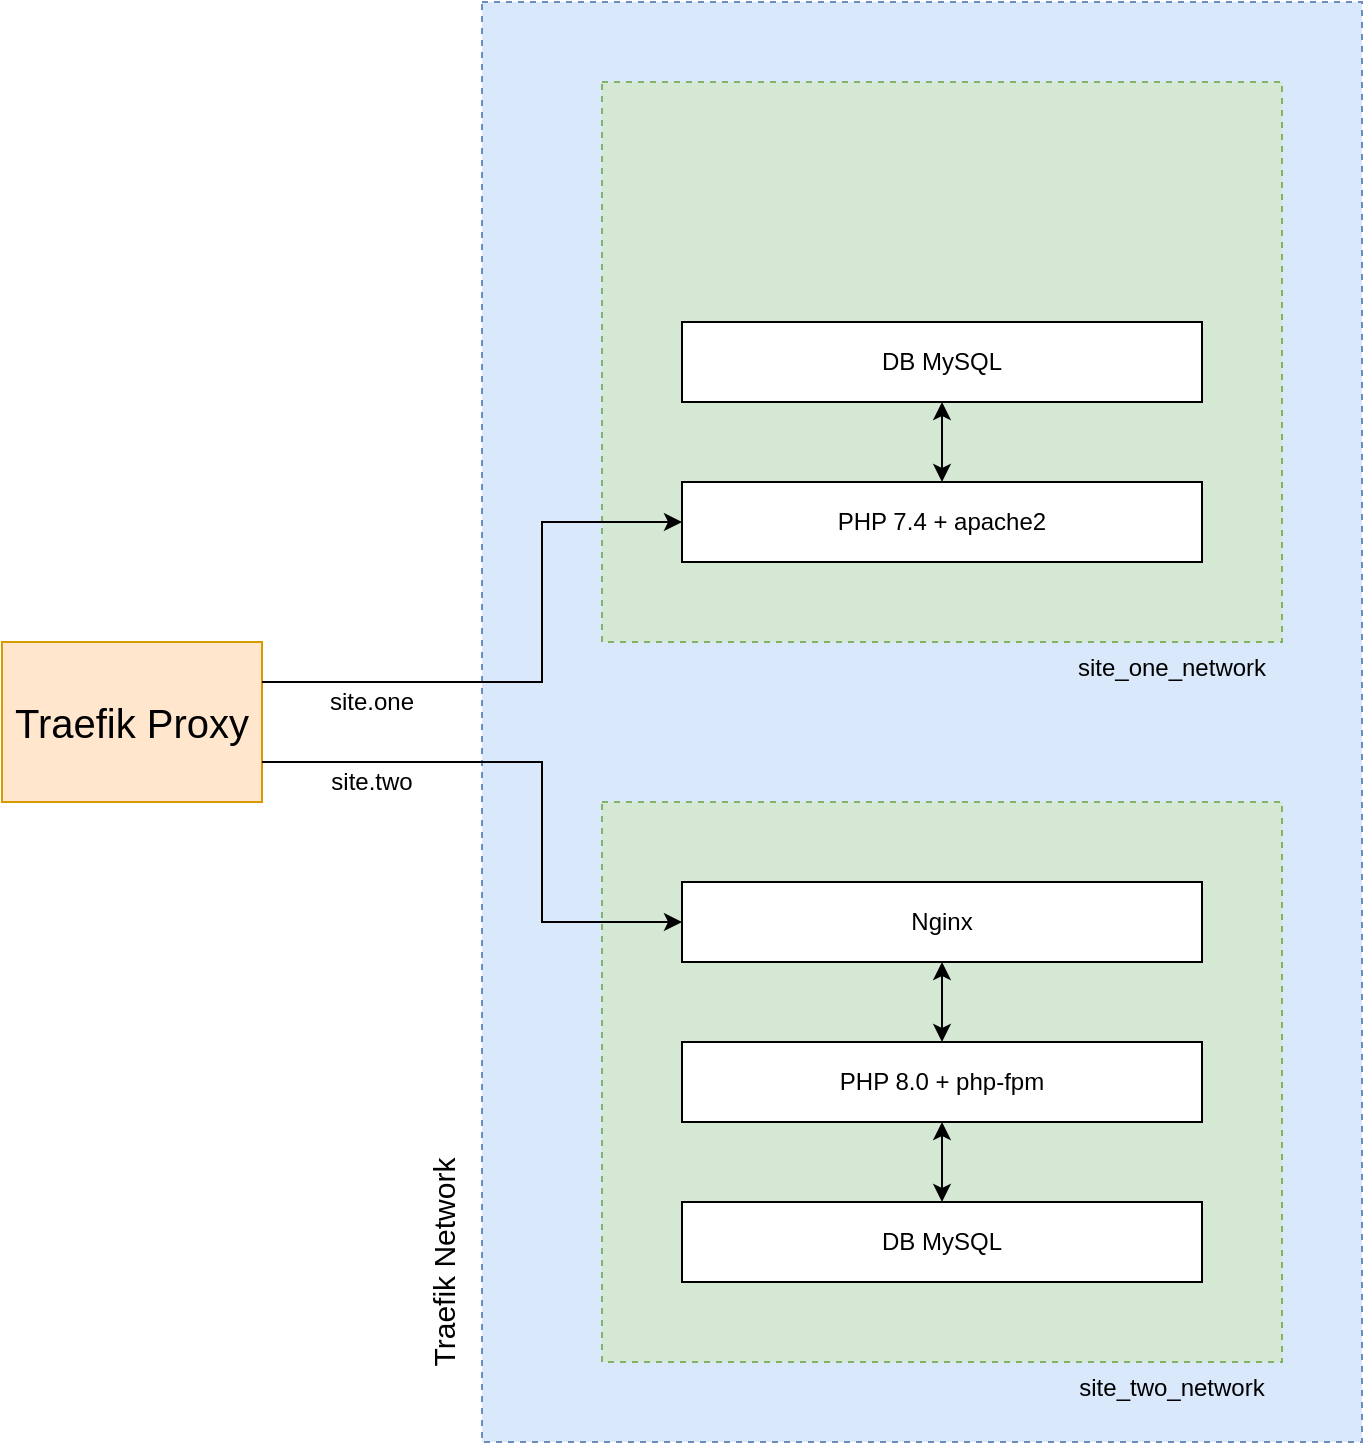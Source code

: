 <mxfile version="14.7.4" type="embed"><diagram id="P4yE_yWcVfe0M9a_Ch07" name="Страница 1"><mxGraphModel dx="1019" dy="726" grid="1" gridSize="10" guides="1" tooltips="1" connect="1" arrows="1" fold="1" page="1" pageScale="1" pageWidth="827" pageHeight="1169" math="0" shadow="0"><root><mxCell id="0"/><mxCell id="1" parent="0"/><mxCell id="y9eFopR5Uv-bdzVv1INQ-7" value="site.one" style="text;html=1;strokeColor=none;fillColor=none;align=center;verticalAlign=middle;whiteSpace=wrap;rounded=0;horizontal=1;" parent="1" vertex="1"><mxGeometry x="170" y="420" width="110" height="20" as="geometry"/></mxCell><mxCell id="J3UGp-EsXd7RF5NzbhIZ-6" value="" style="rounded=0;whiteSpace=wrap;html=1;fillColor=#dae8fc;imageAspect=1;strokeColor=#6c8ebf;dashed=1;" parent="1" vertex="1"><mxGeometry x="280" y="80" width="440" height="720" as="geometry"/></mxCell><mxCell id="J3UGp-EsXd7RF5NzbhIZ-3" value="&lt;font style=&quot;font-size: 20px&quot;&gt;Traefik Proxy&lt;br&gt;&lt;/font&gt;" style="rounded=0;whiteSpace=wrap;html=1;fillColor=#ffe6cc;strokeColor=#d79b00;" parent="1" vertex="1"><mxGeometry x="40" y="400" width="130" height="80" as="geometry"/></mxCell><mxCell id="J3UGp-EsXd7RF5NzbhIZ-10" value="Traefik Network" style="text;strokeColor=none;fillColor=none;align=center;verticalAlign=middle;spacingLeft=4;spacingRight=4;overflow=hidden;points=[[0,0.5],[1,0.5]];portConstraint=eastwest;rotatable=0;fontSize=15;labelPosition=center;verticalLabelPosition=middle;horizontal=0;direction=west;" parent="1" vertex="1"><mxGeometry x="240" y="620" width="40" height="180" as="geometry"/></mxCell><mxCell id="J3UGp-EsXd7RF5NzbhIZ-12" value="" style="rounded=0;whiteSpace=wrap;html=1;fontSize=15;align=center;verticalAlign=middle;fillColor=#d5e8d4;dashed=1;strokeColor=#82b366;" parent="1" vertex="1"><mxGeometry x="340" y="120" width="340" height="280" as="geometry"/></mxCell><mxCell id="J3UGp-EsXd7RF5NzbhIZ-13" value="" style="rounded=0;whiteSpace=wrap;html=1;fontSize=15;align=center;verticalAlign=middle;fillColor=#d5e8d4;dashed=1;strokeColor=#82b366;" parent="1" vertex="1"><mxGeometry x="340" y="480" width="340" height="280" as="geometry"/></mxCell><mxCell id="gYRJv6hXeujzdEFCf8wl-4" value="site_one_network" style="text;html=1;strokeColor=none;fillColor=none;align=center;verticalAlign=middle;whiteSpace=wrap;rounded=0;horizontal=1;" parent="1" vertex="1"><mxGeometry x="570" y="400" width="110" height="25" as="geometry"/></mxCell><mxCell id="gYRJv6hXeujzdEFCf8wl-5" value="site_two_network" style="text;html=1;strokeColor=none;fillColor=none;align=center;verticalAlign=middle;whiteSpace=wrap;rounded=0;horizontal=1;" parent="1" vertex="1"><mxGeometry x="570" y="760" width="110" height="25" as="geometry"/></mxCell><mxCell id="y9eFopR5Uv-bdzVv1INQ-5" style="edgeStyle=orthogonalEdgeStyle;rounded=0;orthogonalLoop=1;jettySize=auto;html=1;exitX=0.5;exitY=0;exitDx=0;exitDy=0;entryX=0.5;entryY=1;entryDx=0;entryDy=0;startArrow=classic;startFill=1;" parent="1" source="gYRJv6hXeujzdEFCf8wl-6" target="gYRJv6hXeujzdEFCf8wl-8" edge="1"><mxGeometry relative="1" as="geometry"/></mxCell><mxCell id="gYRJv6hXeujzdEFCf8wl-6" value="PHP 7.4 + apache2" style="rounded=0;whiteSpace=wrap;html=1;verticalAlign=middle;" parent="1" vertex="1"><mxGeometry x="380" y="320" width="260" height="40" as="geometry"/></mxCell><mxCell id="gYRJv6hXeujzdEFCf8wl-19" style="edgeStyle=orthogonalEdgeStyle;rounded=0;orthogonalLoop=1;jettySize=auto;html=1;exitX=0.5;exitY=1;exitDx=0;exitDy=0;entryX=0.5;entryY=0;entryDx=0;entryDy=0;startArrow=classic;startFill=1;" parent="1" source="gYRJv6hXeujzdEFCf8wl-7" target="gYRJv6hXeujzdEFCf8wl-12" edge="1"><mxGeometry relative="1" as="geometry"/></mxCell><mxCell id="gYRJv6hXeujzdEFCf8wl-7" value="Nginx" style="rounded=0;whiteSpace=wrap;html=1;verticalAlign=middle;" parent="1" vertex="1"><mxGeometry x="380" y="520" width="260" height="40" as="geometry"/></mxCell><mxCell id="gYRJv6hXeujzdEFCf8wl-8" value="DB MySQL" style="rounded=0;whiteSpace=wrap;html=1;verticalAlign=middle;" parent="1" vertex="1"><mxGeometry x="380" y="240" width="260" height="40" as="geometry"/></mxCell><mxCell id="gYRJv6hXeujzdEFCf8wl-11" value="DB MySQL" style="rounded=0;whiteSpace=wrap;html=1;verticalAlign=middle;" parent="1" vertex="1"><mxGeometry x="380" y="680" width="260" height="40" as="geometry"/></mxCell><mxCell id="gYRJv6hXeujzdEFCf8wl-20" style="edgeStyle=orthogonalEdgeStyle;rounded=0;orthogonalLoop=1;jettySize=auto;html=1;exitX=0.5;exitY=1;exitDx=0;exitDy=0;entryX=0.5;entryY=0;entryDx=0;entryDy=0;startArrow=classic;startFill=1;" parent="1" source="gYRJv6hXeujzdEFCf8wl-12" target="gYRJv6hXeujzdEFCf8wl-11" edge="1"><mxGeometry relative="1" as="geometry"/></mxCell><mxCell id="gYRJv6hXeujzdEFCf8wl-12" value="PHP 8.0 + php-fpm" style="rounded=0;whiteSpace=wrap;html=1;verticalAlign=middle;" parent="1" vertex="1"><mxGeometry x="380" y="600" width="260" height="40" as="geometry"/></mxCell><mxCell id="gYRJv6hXeujzdEFCf8wl-15" style="edgeStyle=orthogonalEdgeStyle;rounded=0;orthogonalLoop=1;jettySize=auto;html=1;exitX=1;exitY=0.25;exitDx=0;exitDy=0;entryX=0;entryY=0.5;entryDx=0;entryDy=0;" parent="1" source="J3UGp-EsXd7RF5NzbhIZ-3" target="gYRJv6hXeujzdEFCf8wl-6" edge="1"><mxGeometry relative="1" as="geometry"><mxPoint x="380" y="340" as="targetPoint"/><Array as="points"><mxPoint x="310" y="420"/><mxPoint x="310" y="340"/><mxPoint x="380" y="340"/></Array></mxGeometry></mxCell><mxCell id="gYRJv6hXeujzdEFCf8wl-16" style="edgeStyle=orthogonalEdgeStyle;rounded=0;orthogonalLoop=1;jettySize=auto;html=1;exitX=1;exitY=0.75;exitDx=0;exitDy=0;entryX=0;entryY=0.5;entryDx=0;entryDy=0;" parent="1" source="J3UGp-EsXd7RF5NzbhIZ-3" target="gYRJv6hXeujzdEFCf8wl-7" edge="1"><mxGeometry relative="1" as="geometry"><Array as="points"><mxPoint x="310" y="460"/><mxPoint x="310" y="540"/></Array></mxGeometry></mxCell><mxCell id="y9eFopR5Uv-bdzVv1INQ-6" value="site.two" style="text;html=1;strokeColor=none;fillColor=none;align=center;verticalAlign=middle;whiteSpace=wrap;rounded=0;horizontal=1;" parent="1" vertex="1"><mxGeometry x="170" y="460" width="110" height="20" as="geometry"/></mxCell></root></mxGraphModel></diagram></mxfile>